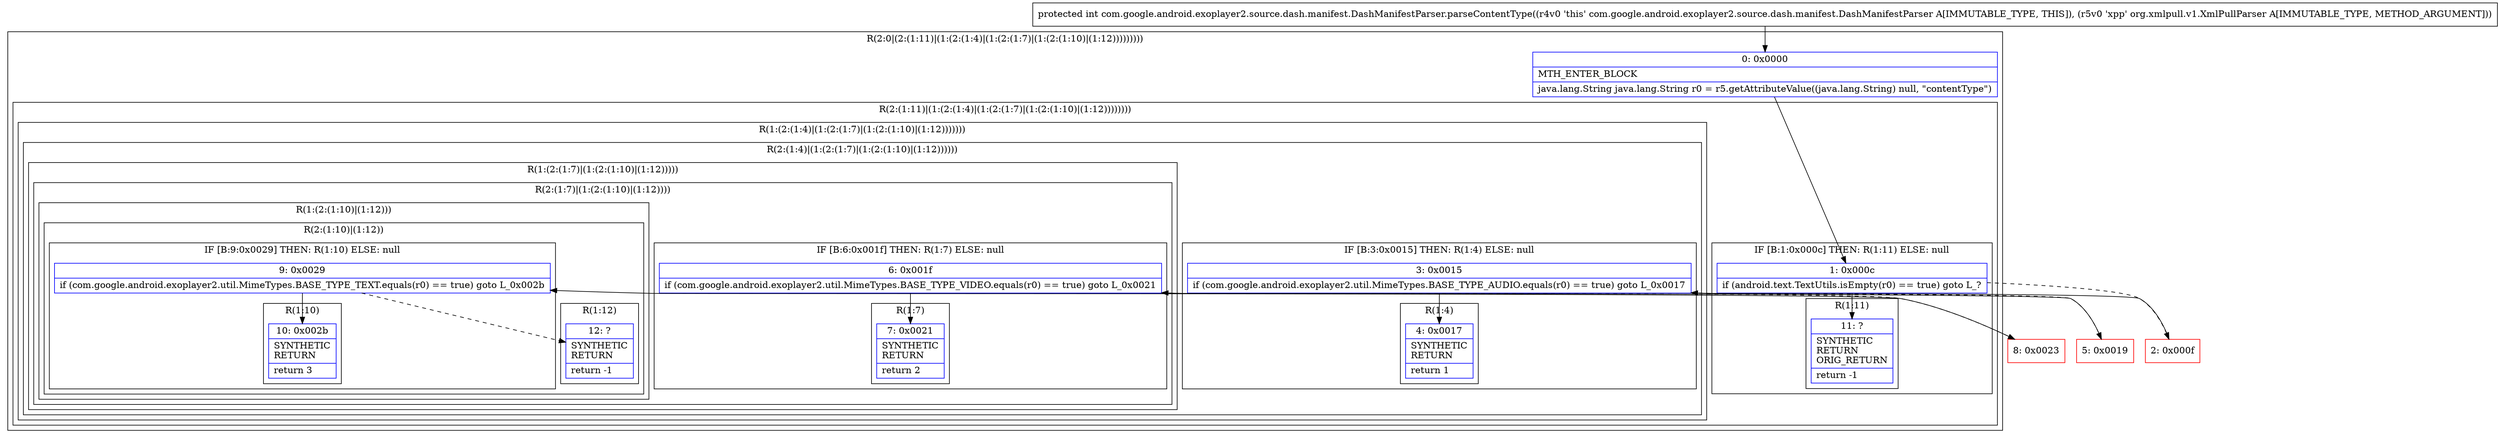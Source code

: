 digraph "CFG forcom.google.android.exoplayer2.source.dash.manifest.DashManifestParser.parseContentType(Lorg\/xmlpull\/v1\/XmlPullParser;)I" {
subgraph cluster_Region_1085936016 {
label = "R(2:0|(2:(1:11)|(1:(2:(1:4)|(1:(2:(1:7)|(1:(2:(1:10)|(1:12)))))))))";
node [shape=record,color=blue];
Node_0 [shape=record,label="{0\:\ 0x0000|MTH_ENTER_BLOCK\l|java.lang.String java.lang.String r0 = r5.getAttributeValue((java.lang.String) null, \"contentType\")\l}"];
subgraph cluster_Region_1207798891 {
label = "R(2:(1:11)|(1:(2:(1:4)|(1:(2:(1:7)|(1:(2:(1:10)|(1:12))))))))";
node [shape=record,color=blue];
subgraph cluster_IfRegion_1684796060 {
label = "IF [B:1:0x000c] THEN: R(1:11) ELSE: null";
node [shape=record,color=blue];
Node_1 [shape=record,label="{1\:\ 0x000c|if (android.text.TextUtils.isEmpty(r0) == true) goto L_?\l}"];
subgraph cluster_Region_492606845 {
label = "R(1:11)";
node [shape=record,color=blue];
Node_11 [shape=record,label="{11\:\ ?|SYNTHETIC\lRETURN\lORIG_RETURN\l|return \-1\l}"];
}
}
subgraph cluster_Region_1456359479 {
label = "R(1:(2:(1:4)|(1:(2:(1:7)|(1:(2:(1:10)|(1:12)))))))";
node [shape=record,color=blue];
subgraph cluster_Region_317786859 {
label = "R(2:(1:4)|(1:(2:(1:7)|(1:(2:(1:10)|(1:12))))))";
node [shape=record,color=blue];
subgraph cluster_IfRegion_842156790 {
label = "IF [B:3:0x0015] THEN: R(1:4) ELSE: null";
node [shape=record,color=blue];
Node_3 [shape=record,label="{3\:\ 0x0015|if (com.google.android.exoplayer2.util.MimeTypes.BASE_TYPE_AUDIO.equals(r0) == true) goto L_0x0017\l}"];
subgraph cluster_Region_969167370 {
label = "R(1:4)";
node [shape=record,color=blue];
Node_4 [shape=record,label="{4\:\ 0x0017|SYNTHETIC\lRETURN\l|return 1\l}"];
}
}
subgraph cluster_Region_1078648626 {
label = "R(1:(2:(1:7)|(1:(2:(1:10)|(1:12)))))";
node [shape=record,color=blue];
subgraph cluster_Region_1684121852 {
label = "R(2:(1:7)|(1:(2:(1:10)|(1:12))))";
node [shape=record,color=blue];
subgraph cluster_IfRegion_1133164097 {
label = "IF [B:6:0x001f] THEN: R(1:7) ELSE: null";
node [shape=record,color=blue];
Node_6 [shape=record,label="{6\:\ 0x001f|if (com.google.android.exoplayer2.util.MimeTypes.BASE_TYPE_VIDEO.equals(r0) == true) goto L_0x0021\l}"];
subgraph cluster_Region_2128429257 {
label = "R(1:7)";
node [shape=record,color=blue];
Node_7 [shape=record,label="{7\:\ 0x0021|SYNTHETIC\lRETURN\l|return 2\l}"];
}
}
subgraph cluster_Region_1704069402 {
label = "R(1:(2:(1:10)|(1:12)))";
node [shape=record,color=blue];
subgraph cluster_Region_1933044181 {
label = "R(2:(1:10)|(1:12))";
node [shape=record,color=blue];
subgraph cluster_IfRegion_1395394865 {
label = "IF [B:9:0x0029] THEN: R(1:10) ELSE: null";
node [shape=record,color=blue];
Node_9 [shape=record,label="{9\:\ 0x0029|if (com.google.android.exoplayer2.util.MimeTypes.BASE_TYPE_TEXT.equals(r0) == true) goto L_0x002b\l}"];
subgraph cluster_Region_452499719 {
label = "R(1:10)";
node [shape=record,color=blue];
Node_10 [shape=record,label="{10\:\ 0x002b|SYNTHETIC\lRETURN\l|return 3\l}"];
}
}
subgraph cluster_Region_238504345 {
label = "R(1:12)";
node [shape=record,color=blue];
Node_12 [shape=record,label="{12\:\ ?|SYNTHETIC\lRETURN\l|return \-1\l}"];
}
}
}
}
}
}
}
}
}
Node_2 [shape=record,color=red,label="{2\:\ 0x000f}"];
Node_5 [shape=record,color=red,label="{5\:\ 0x0019}"];
Node_8 [shape=record,color=red,label="{8\:\ 0x0023}"];
MethodNode[shape=record,label="{protected int com.google.android.exoplayer2.source.dash.manifest.DashManifestParser.parseContentType((r4v0 'this' com.google.android.exoplayer2.source.dash.manifest.DashManifestParser A[IMMUTABLE_TYPE, THIS]), (r5v0 'xpp' org.xmlpull.v1.XmlPullParser A[IMMUTABLE_TYPE, METHOD_ARGUMENT])) }"];
MethodNode -> Node_0;
Node_0 -> Node_1;
Node_1 -> Node_2[style=dashed];
Node_1 -> Node_11;
Node_3 -> Node_4;
Node_3 -> Node_5[style=dashed];
Node_6 -> Node_7;
Node_6 -> Node_8[style=dashed];
Node_9 -> Node_10;
Node_9 -> Node_12[style=dashed];
Node_2 -> Node_3;
Node_5 -> Node_6;
Node_8 -> Node_9;
}

